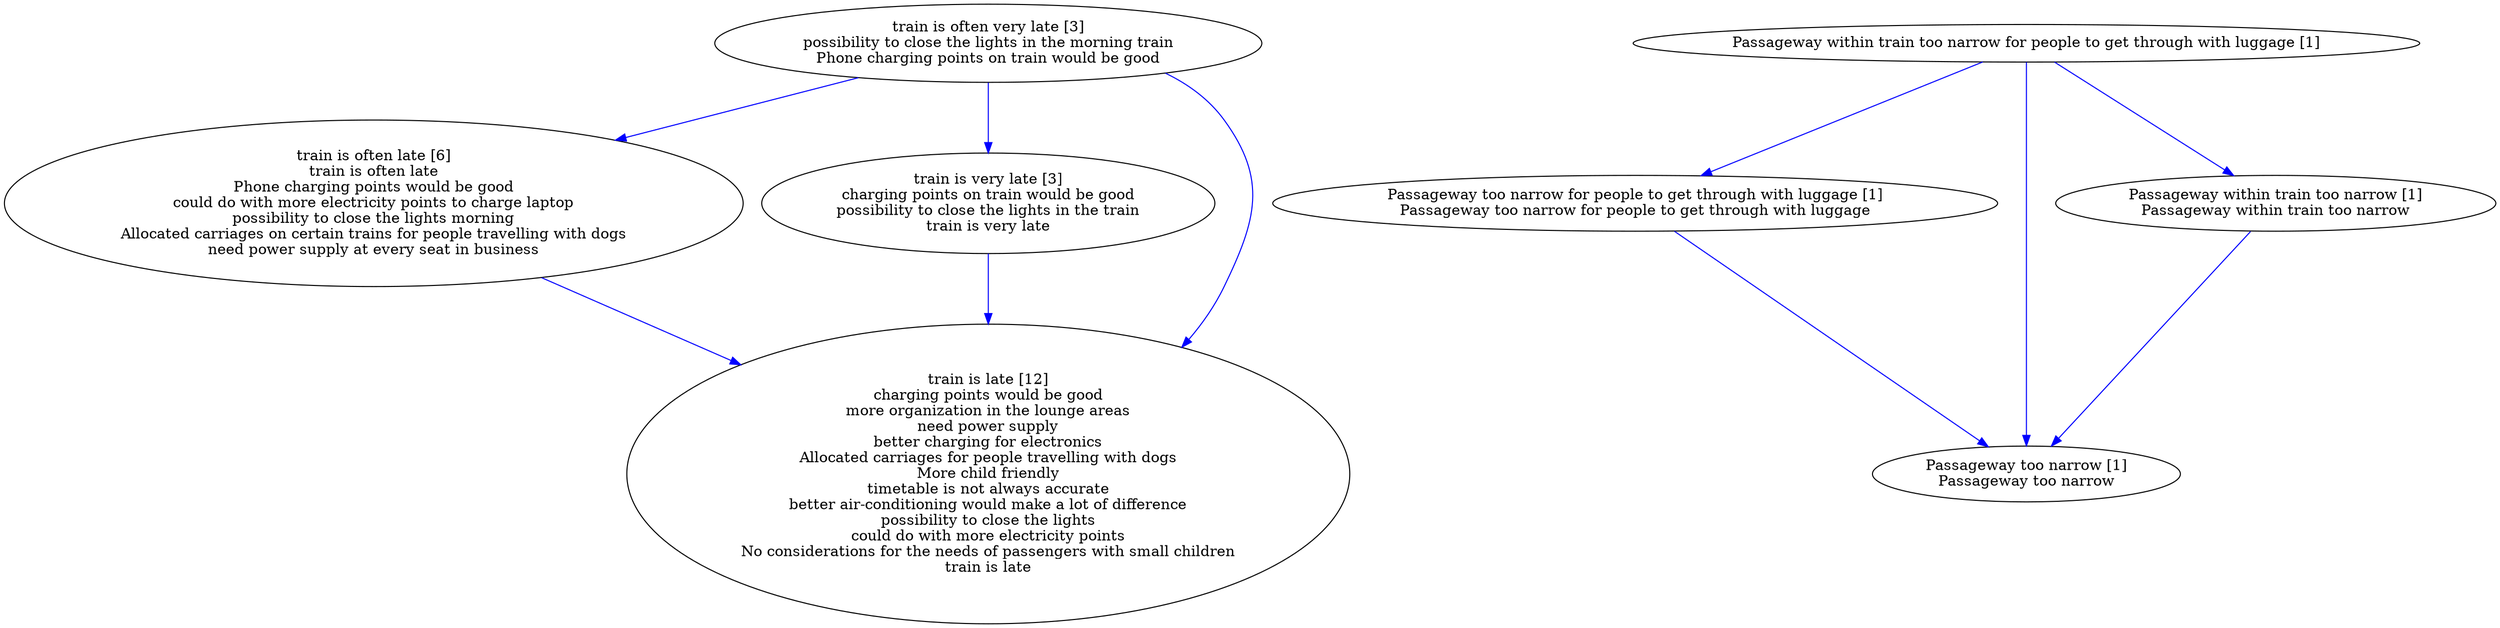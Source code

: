 digraph collapsedGraph {
"train is often late [6]\ntrain is often late\nPhone charging points would be good\ncould do with more electricity points to charge laptop\npossibility to close the lights morning\nAllocated carriages on certain trains for people travelling with dogs\nneed power supply at every seat in business""train is often very late [3]\npossibility to close the lights in the morning train\nPhone charging points on train would be good""train is very late [3]\ncharging points on train would be good\npossibility to close the lights in the train\ntrain is very late""train is late [12]\ncharging points would be good\nmore organization in the lounge areas\nneed power supply\nbetter charging for electronics\nAllocated carriages for people travelling with dogs\nMore child friendly\ntimetable is not always accurate\nbetter air-conditioning would make a lot of difference\npossibility to close the lights\ncould do with more electricity points\nNo considerations for the needs of passengers with small children\ntrain is late""Passageway within train too narrow for people to get through with luggage [1]""Passageway too narrow for people to get through with luggage [1]\nPassageway too narrow for people to get through with luggage""Passageway too narrow [1]\nPassageway too narrow""Passageway within train too narrow [1]\nPassageway within train too narrow""train is often late [6]\ntrain is often late\nPhone charging points would be good\ncould do with more electricity points to charge laptop\npossibility to close the lights morning\nAllocated carriages on certain trains for people travelling with dogs\nneed power supply at every seat in business" -> "train is late [12]\ncharging points would be good\nmore organization in the lounge areas\nneed power supply\nbetter charging for electronics\nAllocated carriages for people travelling with dogs\nMore child friendly\ntimetable is not always accurate\nbetter air-conditioning would make a lot of difference\npossibility to close the lights\ncould do with more electricity points\nNo considerations for the needs of passengers with small children\ntrain is late" [color=blue]
"train is very late [3]\ncharging points on train would be good\npossibility to close the lights in the train\ntrain is very late" -> "train is late [12]\ncharging points would be good\nmore organization in the lounge areas\nneed power supply\nbetter charging for electronics\nAllocated carriages for people travelling with dogs\nMore child friendly\ntimetable is not always accurate\nbetter air-conditioning would make a lot of difference\npossibility to close the lights\ncould do with more electricity points\nNo considerations for the needs of passengers with small children\ntrain is late" [color=blue]
"train is often very late [3]\npossibility to close the lights in the morning train\nPhone charging points on train would be good" -> "train is often late [6]\ntrain is often late\nPhone charging points would be good\ncould do with more electricity points to charge laptop\npossibility to close the lights morning\nAllocated carriages on certain trains for people travelling with dogs\nneed power supply at every seat in business" [color=blue]
"train is often very late [3]\npossibility to close the lights in the morning train\nPhone charging points on train would be good" -> "train is late [12]\ncharging points would be good\nmore organization in the lounge areas\nneed power supply\nbetter charging for electronics\nAllocated carriages for people travelling with dogs\nMore child friendly\ntimetable is not always accurate\nbetter air-conditioning would make a lot of difference\npossibility to close the lights\ncould do with more electricity points\nNo considerations for the needs of passengers with small children\ntrain is late" [color=blue]
"Passageway within train too narrow for people to get through with luggage [1]" -> "Passageway too narrow for people to get through with luggage [1]\nPassageway too narrow for people to get through with luggage" [color=blue]
"Passageway too narrow for people to get through with luggage [1]\nPassageway too narrow for people to get through with luggage" -> "Passageway too narrow [1]\nPassageway too narrow" [color=blue]
"Passageway within train too narrow for people to get through with luggage [1]" -> "Passageway within train too narrow [1]\nPassageway within train too narrow" [color=blue]
"Passageway within train too narrow [1]\nPassageway within train too narrow" -> "Passageway too narrow [1]\nPassageway too narrow" [color=blue]
"Passageway within train too narrow for people to get through with luggage [1]" -> "Passageway too narrow [1]\nPassageway too narrow" [color=blue]
"train is often very late [3]\npossibility to close the lights in the morning train\nPhone charging points on train would be good" -> "train is very late [3]\ncharging points on train would be good\npossibility to close the lights in the train\ntrain is very late" [color=blue]
}